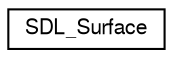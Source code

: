 digraph "Graphical Class Hierarchy"
{
  edge [fontname="FreeSans",fontsize="10",labelfontname="FreeSans",labelfontsize="10"];
  node [fontname="FreeSans",fontsize="10",shape=record];
  rankdir="LR";
  Node1 [label="SDL_Surface",height=0.2,width=0.4,color="black", fillcolor="white", style="filled",URL="$d6/d0f/struct_s_d_l___surface.html",tooltip="A collection of pixels used in software blitting. "];
}
